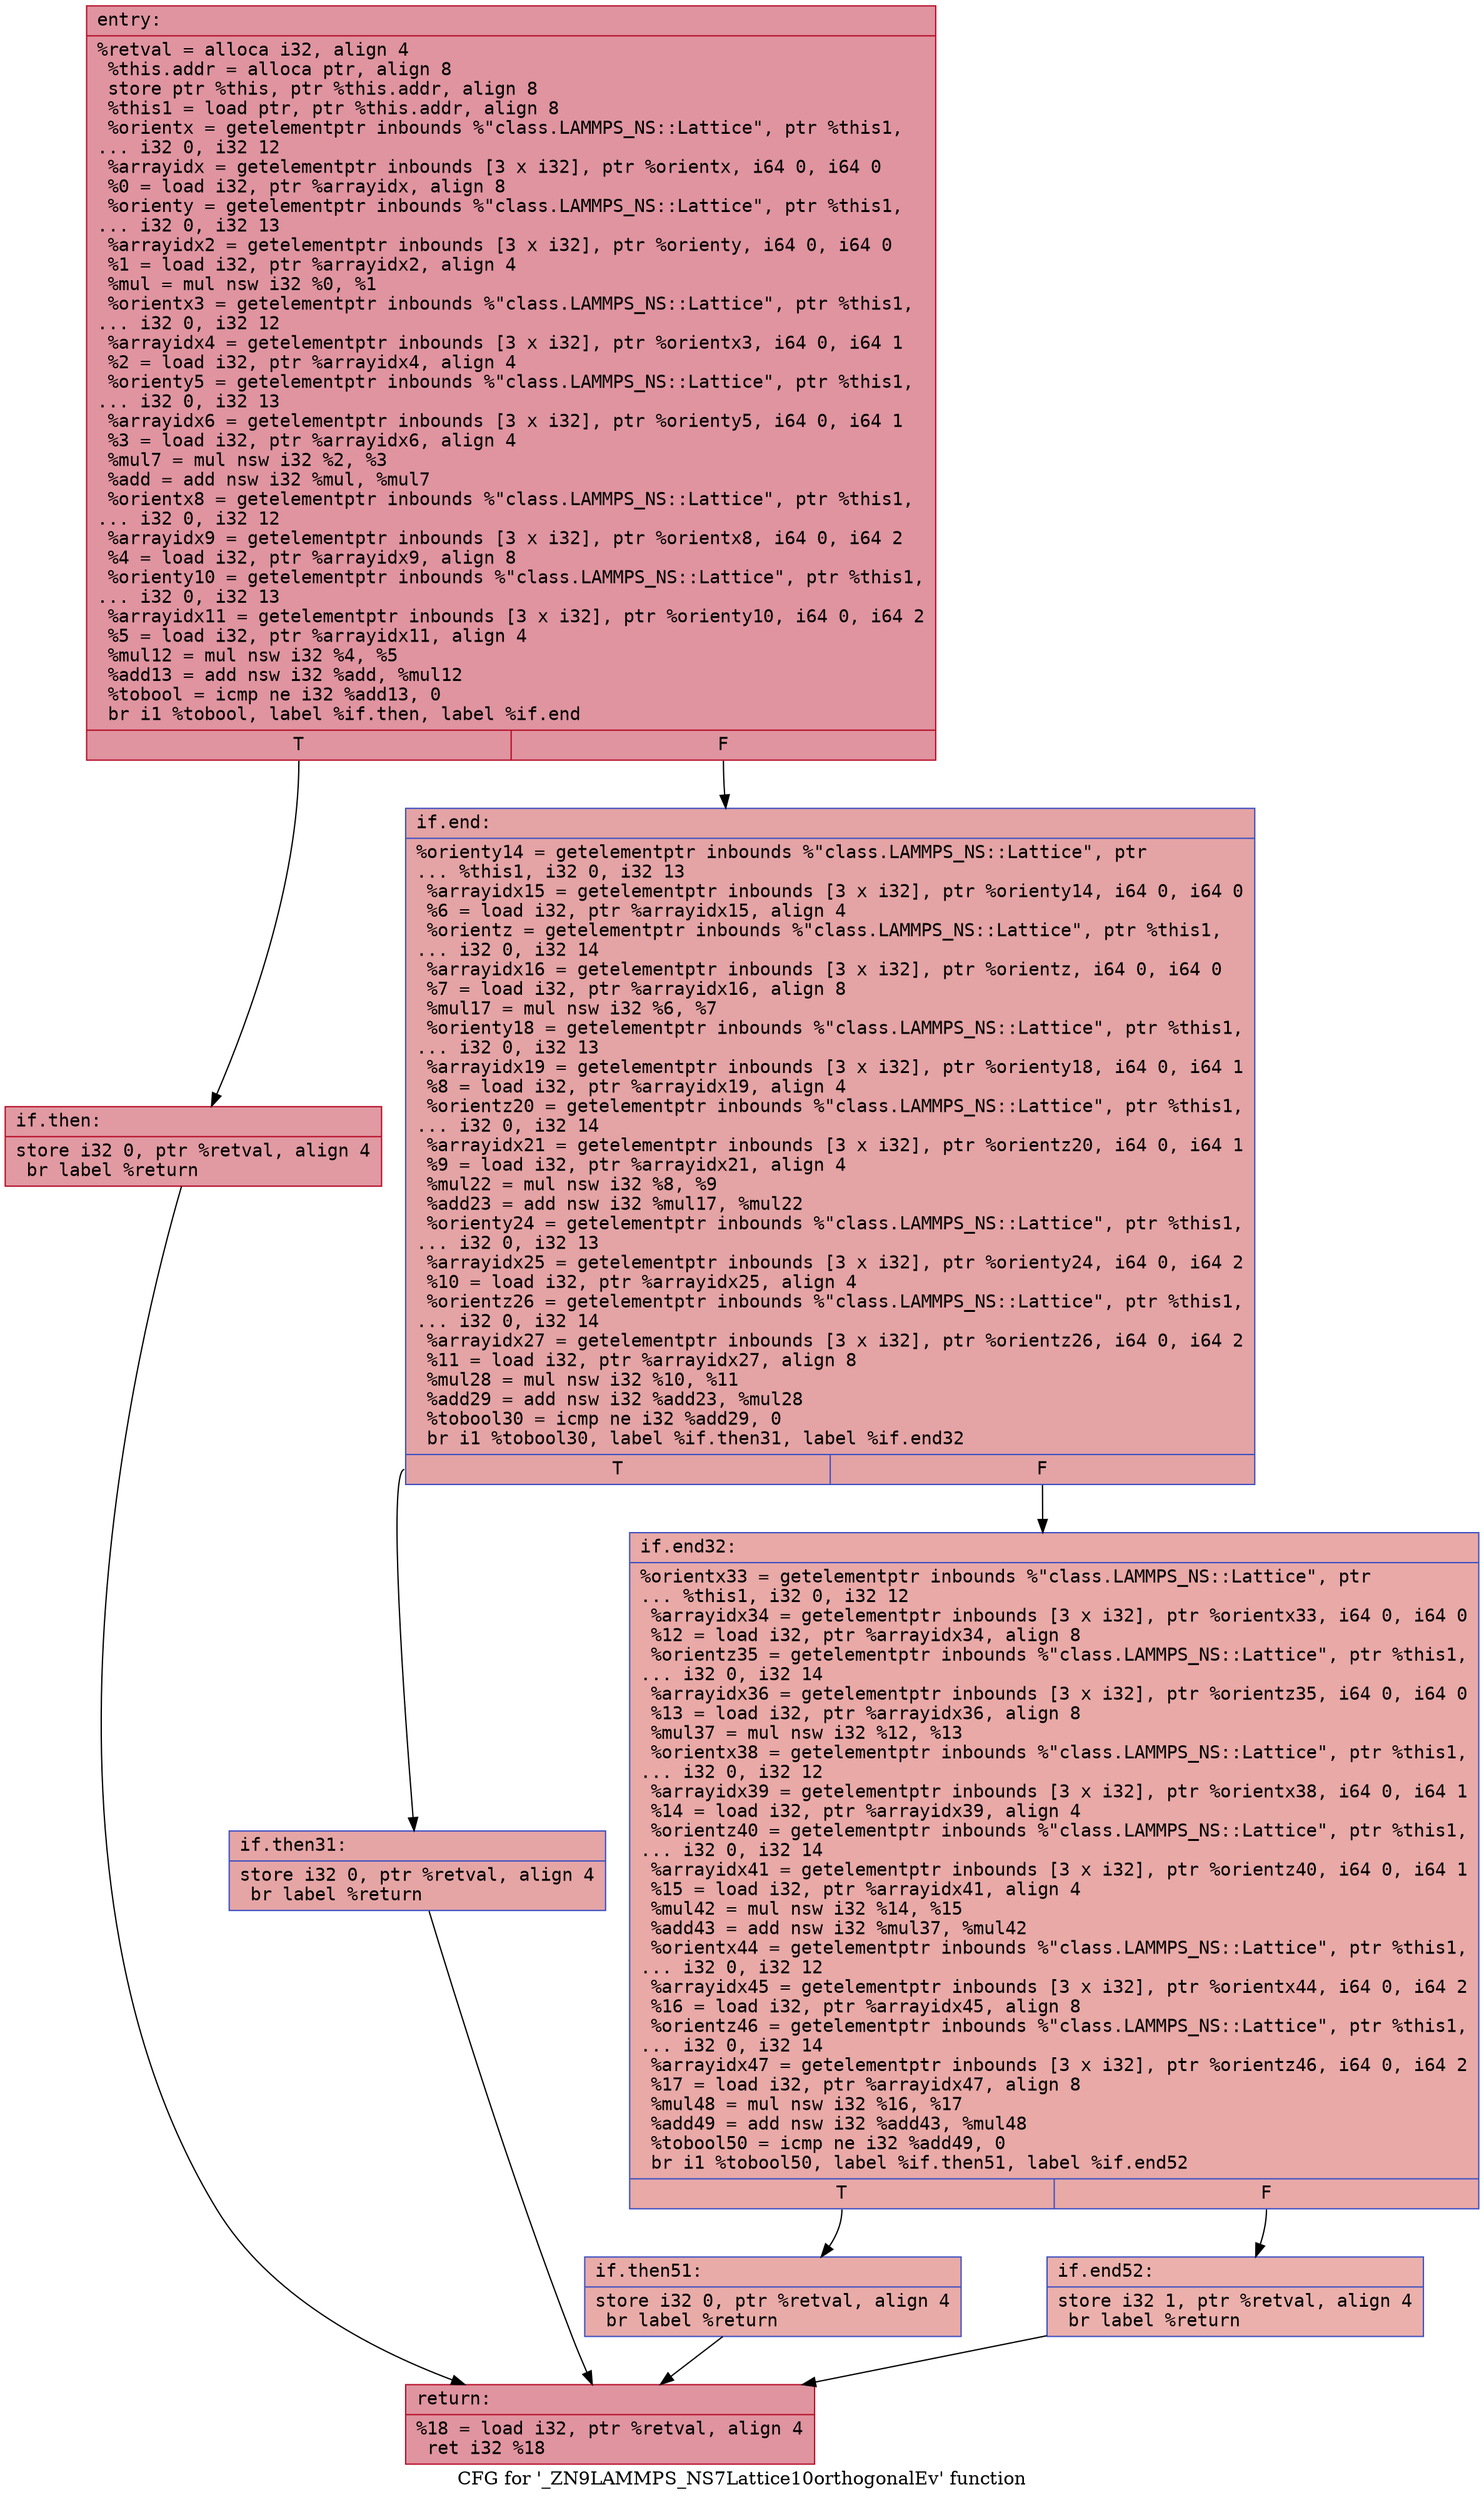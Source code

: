digraph "CFG for '_ZN9LAMMPS_NS7Lattice10orthogonalEv' function" {
	label="CFG for '_ZN9LAMMPS_NS7Lattice10orthogonalEv' function";

	Node0x5642ff8842e0 [shape=record,color="#b70d28ff", style=filled, fillcolor="#b70d2870" fontname="Courier",label="{entry:\l|  %retval = alloca i32, align 4\l  %this.addr = alloca ptr, align 8\l  store ptr %this, ptr %this.addr, align 8\l  %this1 = load ptr, ptr %this.addr, align 8\l  %orientx = getelementptr inbounds %\"class.LAMMPS_NS::Lattice\", ptr %this1,\l... i32 0, i32 12\l  %arrayidx = getelementptr inbounds [3 x i32], ptr %orientx, i64 0, i64 0\l  %0 = load i32, ptr %arrayidx, align 8\l  %orienty = getelementptr inbounds %\"class.LAMMPS_NS::Lattice\", ptr %this1,\l... i32 0, i32 13\l  %arrayidx2 = getelementptr inbounds [3 x i32], ptr %orienty, i64 0, i64 0\l  %1 = load i32, ptr %arrayidx2, align 4\l  %mul = mul nsw i32 %0, %1\l  %orientx3 = getelementptr inbounds %\"class.LAMMPS_NS::Lattice\", ptr %this1,\l... i32 0, i32 12\l  %arrayidx4 = getelementptr inbounds [3 x i32], ptr %orientx3, i64 0, i64 1\l  %2 = load i32, ptr %arrayidx4, align 4\l  %orienty5 = getelementptr inbounds %\"class.LAMMPS_NS::Lattice\", ptr %this1,\l... i32 0, i32 13\l  %arrayidx6 = getelementptr inbounds [3 x i32], ptr %orienty5, i64 0, i64 1\l  %3 = load i32, ptr %arrayidx6, align 4\l  %mul7 = mul nsw i32 %2, %3\l  %add = add nsw i32 %mul, %mul7\l  %orientx8 = getelementptr inbounds %\"class.LAMMPS_NS::Lattice\", ptr %this1,\l... i32 0, i32 12\l  %arrayidx9 = getelementptr inbounds [3 x i32], ptr %orientx8, i64 0, i64 2\l  %4 = load i32, ptr %arrayidx9, align 8\l  %orienty10 = getelementptr inbounds %\"class.LAMMPS_NS::Lattice\", ptr %this1,\l... i32 0, i32 13\l  %arrayidx11 = getelementptr inbounds [3 x i32], ptr %orienty10, i64 0, i64 2\l  %5 = load i32, ptr %arrayidx11, align 4\l  %mul12 = mul nsw i32 %4, %5\l  %add13 = add nsw i32 %add, %mul12\l  %tobool = icmp ne i32 %add13, 0\l  br i1 %tobool, label %if.then, label %if.end\l|{<s0>T|<s1>F}}"];
	Node0x5642ff8842e0:s0 -> Node0x5642ff824db0[tooltip="entry -> if.then\nProbability 62.50%" ];
	Node0x5642ff8842e0:s1 -> Node0x5642ff824e20[tooltip="entry -> if.end\nProbability 37.50%" ];
	Node0x5642ff824db0 [shape=record,color="#b70d28ff", style=filled, fillcolor="#bb1b2c70" fontname="Courier",label="{if.then:\l|  store i32 0, ptr %retval, align 4\l  br label %return\l}"];
	Node0x5642ff824db0 -> Node0x5642ff8244a0[tooltip="if.then -> return\nProbability 100.00%" ];
	Node0x5642ff824e20 [shape=record,color="#3d50c3ff", style=filled, fillcolor="#c32e3170" fontname="Courier",label="{if.end:\l|  %orienty14 = getelementptr inbounds %\"class.LAMMPS_NS::Lattice\", ptr\l... %this1, i32 0, i32 13\l  %arrayidx15 = getelementptr inbounds [3 x i32], ptr %orienty14, i64 0, i64 0\l  %6 = load i32, ptr %arrayidx15, align 4\l  %orientz = getelementptr inbounds %\"class.LAMMPS_NS::Lattice\", ptr %this1,\l... i32 0, i32 14\l  %arrayidx16 = getelementptr inbounds [3 x i32], ptr %orientz, i64 0, i64 0\l  %7 = load i32, ptr %arrayidx16, align 8\l  %mul17 = mul nsw i32 %6, %7\l  %orienty18 = getelementptr inbounds %\"class.LAMMPS_NS::Lattice\", ptr %this1,\l... i32 0, i32 13\l  %arrayidx19 = getelementptr inbounds [3 x i32], ptr %orienty18, i64 0, i64 1\l  %8 = load i32, ptr %arrayidx19, align 4\l  %orientz20 = getelementptr inbounds %\"class.LAMMPS_NS::Lattice\", ptr %this1,\l... i32 0, i32 14\l  %arrayidx21 = getelementptr inbounds [3 x i32], ptr %orientz20, i64 0, i64 1\l  %9 = load i32, ptr %arrayidx21, align 4\l  %mul22 = mul nsw i32 %8, %9\l  %add23 = add nsw i32 %mul17, %mul22\l  %orienty24 = getelementptr inbounds %\"class.LAMMPS_NS::Lattice\", ptr %this1,\l... i32 0, i32 13\l  %arrayidx25 = getelementptr inbounds [3 x i32], ptr %orienty24, i64 0, i64 2\l  %10 = load i32, ptr %arrayidx25, align 4\l  %orientz26 = getelementptr inbounds %\"class.LAMMPS_NS::Lattice\", ptr %this1,\l... i32 0, i32 14\l  %arrayidx27 = getelementptr inbounds [3 x i32], ptr %orientz26, i64 0, i64 2\l  %11 = load i32, ptr %arrayidx27, align 8\l  %mul28 = mul nsw i32 %10, %11\l  %add29 = add nsw i32 %add23, %mul28\l  %tobool30 = icmp ne i32 %add29, 0\l  br i1 %tobool30, label %if.then31, label %if.end32\l|{<s0>T|<s1>F}}"];
	Node0x5642ff824e20:s0 -> Node0x5642ff826430[tooltip="if.end -> if.then31\nProbability 62.50%" ];
	Node0x5642ff824e20:s1 -> Node0x5642ff8264b0[tooltip="if.end -> if.end32\nProbability 37.50%" ];
	Node0x5642ff826430 [shape=record,color="#3d50c3ff", style=filled, fillcolor="#c5333470" fontname="Courier",label="{if.then31:\l|  store i32 0, ptr %retval, align 4\l  br label %return\l}"];
	Node0x5642ff826430 -> Node0x5642ff8244a0[tooltip="if.then31 -> return\nProbability 100.00%" ];
	Node0x5642ff8264b0 [shape=record,color="#3d50c3ff", style=filled, fillcolor="#ca3b3770" fontname="Courier",label="{if.end32:\l|  %orientx33 = getelementptr inbounds %\"class.LAMMPS_NS::Lattice\", ptr\l... %this1, i32 0, i32 12\l  %arrayidx34 = getelementptr inbounds [3 x i32], ptr %orientx33, i64 0, i64 0\l  %12 = load i32, ptr %arrayidx34, align 8\l  %orientz35 = getelementptr inbounds %\"class.LAMMPS_NS::Lattice\", ptr %this1,\l... i32 0, i32 14\l  %arrayidx36 = getelementptr inbounds [3 x i32], ptr %orientz35, i64 0, i64 0\l  %13 = load i32, ptr %arrayidx36, align 8\l  %mul37 = mul nsw i32 %12, %13\l  %orientx38 = getelementptr inbounds %\"class.LAMMPS_NS::Lattice\", ptr %this1,\l... i32 0, i32 12\l  %arrayidx39 = getelementptr inbounds [3 x i32], ptr %orientx38, i64 0, i64 1\l  %14 = load i32, ptr %arrayidx39, align 4\l  %orientz40 = getelementptr inbounds %\"class.LAMMPS_NS::Lattice\", ptr %this1,\l... i32 0, i32 14\l  %arrayidx41 = getelementptr inbounds [3 x i32], ptr %orientz40, i64 0, i64 1\l  %15 = load i32, ptr %arrayidx41, align 4\l  %mul42 = mul nsw i32 %14, %15\l  %add43 = add nsw i32 %mul37, %mul42\l  %orientx44 = getelementptr inbounds %\"class.LAMMPS_NS::Lattice\", ptr %this1,\l... i32 0, i32 12\l  %arrayidx45 = getelementptr inbounds [3 x i32], ptr %orientx44, i64 0, i64 2\l  %16 = load i32, ptr %arrayidx45, align 8\l  %orientz46 = getelementptr inbounds %\"class.LAMMPS_NS::Lattice\", ptr %this1,\l... i32 0, i32 14\l  %arrayidx47 = getelementptr inbounds [3 x i32], ptr %orientz46, i64 0, i64 2\l  %17 = load i32, ptr %arrayidx47, align 8\l  %mul48 = mul nsw i32 %16, %17\l  %add49 = add nsw i32 %add43, %mul48\l  %tobool50 = icmp ne i32 %add49, 0\l  br i1 %tobool50, label %if.then51, label %if.end52\l|{<s0>T|<s1>F}}"];
	Node0x5642ff8264b0:s0 -> Node0x5642ff827f10[tooltip="if.end32 -> if.then51\nProbability 62.50%" ];
	Node0x5642ff8264b0:s1 -> Node0x5642ff827f90[tooltip="if.end32 -> if.end52\nProbability 37.50%" ];
	Node0x5642ff827f10 [shape=record,color="#3d50c3ff", style=filled, fillcolor="#cc403a70" fontname="Courier",label="{if.then51:\l|  store i32 0, ptr %retval, align 4\l  br label %return\l}"];
	Node0x5642ff827f10 -> Node0x5642ff8244a0[tooltip="if.then51 -> return\nProbability 100.00%" ];
	Node0x5642ff827f90 [shape=record,color="#3d50c3ff", style=filled, fillcolor="#d24b4070" fontname="Courier",label="{if.end52:\l|  store i32 1, ptr %retval, align 4\l  br label %return\l}"];
	Node0x5642ff827f90 -> Node0x5642ff8244a0[tooltip="if.end52 -> return\nProbability 100.00%" ];
	Node0x5642ff8244a0 [shape=record,color="#b70d28ff", style=filled, fillcolor="#b70d2870" fontname="Courier",label="{return:\l|  %18 = load i32, ptr %retval, align 4\l  ret i32 %18\l}"];
}
